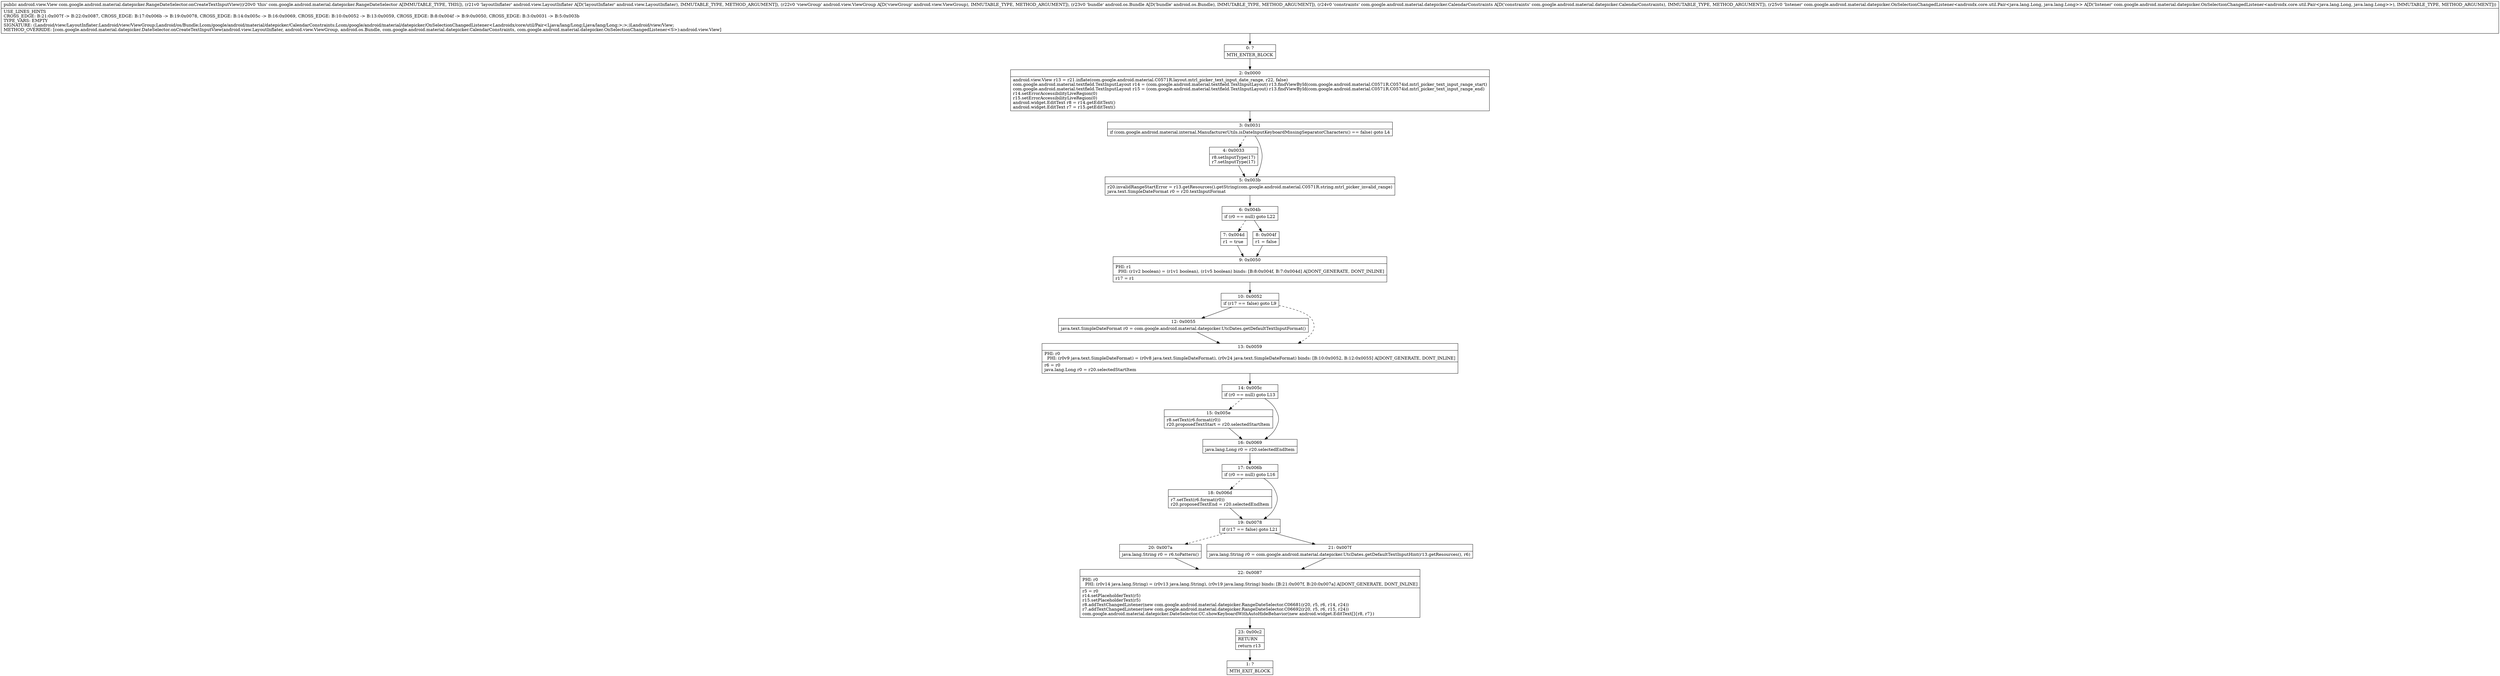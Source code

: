 digraph "CFG forcom.google.android.material.datepicker.RangeDateSelector.onCreateTextInputView(Landroid\/view\/LayoutInflater;Landroid\/view\/ViewGroup;Landroid\/os\/Bundle;Lcom\/google\/android\/material\/datepicker\/CalendarConstraints;Lcom\/google\/android\/material\/datepicker\/OnSelectionChangedListener;)Landroid\/view\/View;" {
Node_0 [shape=record,label="{0\:\ ?|MTH_ENTER_BLOCK\l}"];
Node_2 [shape=record,label="{2\:\ 0x0000|android.view.View r13 = r21.inflate(com.google.android.material.C0571R.layout.mtrl_picker_text_input_date_range, r22, false)\lcom.google.android.material.textfield.TextInputLayout r14 = (com.google.android.material.textfield.TextInputLayout) r13.findViewById(com.google.android.material.C0571R.C0574id.mtrl_picker_text_input_range_start)\lcom.google.android.material.textfield.TextInputLayout r15 = (com.google.android.material.textfield.TextInputLayout) r13.findViewById(com.google.android.material.C0571R.C0574id.mtrl_picker_text_input_range_end)\lr14.setErrorAccessibilityLiveRegion(0)\lr15.setErrorAccessibilityLiveRegion(0)\landroid.widget.EditText r8 = r14.getEditText()\landroid.widget.EditText r7 = r15.getEditText()\l}"];
Node_3 [shape=record,label="{3\:\ 0x0031|if (com.google.android.material.internal.ManufacturerUtils.isDateInputKeyboardMissingSeparatorCharacters() == false) goto L4\l}"];
Node_4 [shape=record,label="{4\:\ 0x0033|r8.setInputType(17)\lr7.setInputType(17)\l}"];
Node_5 [shape=record,label="{5\:\ 0x003b|r20.invalidRangeStartError = r13.getResources().getString(com.google.android.material.C0571R.string.mtrl_picker_invalid_range)\ljava.text.SimpleDateFormat r0 = r20.textInputFormat\l}"];
Node_6 [shape=record,label="{6\:\ 0x004b|if (r0 == null) goto L22\l}"];
Node_7 [shape=record,label="{7\:\ 0x004d|r1 = true\l}"];
Node_9 [shape=record,label="{9\:\ 0x0050|PHI: r1 \l  PHI: (r1v2 boolean) = (r1v1 boolean), (r1v5 boolean) binds: [B:8:0x004f, B:7:0x004d] A[DONT_GENERATE, DONT_INLINE]\l|r17 = r1\l}"];
Node_10 [shape=record,label="{10\:\ 0x0052|if (r17 == false) goto L9\l}"];
Node_12 [shape=record,label="{12\:\ 0x0055|java.text.SimpleDateFormat r0 = com.google.android.material.datepicker.UtcDates.getDefaultTextInputFormat()\l}"];
Node_13 [shape=record,label="{13\:\ 0x0059|PHI: r0 \l  PHI: (r0v9 java.text.SimpleDateFormat) = (r0v8 java.text.SimpleDateFormat), (r0v24 java.text.SimpleDateFormat) binds: [B:10:0x0052, B:12:0x0055] A[DONT_GENERATE, DONT_INLINE]\l|r6 = r0\ljava.lang.Long r0 = r20.selectedStartItem\l}"];
Node_14 [shape=record,label="{14\:\ 0x005c|if (r0 == null) goto L13\l}"];
Node_15 [shape=record,label="{15\:\ 0x005e|r8.setText(r6.format(r0))\lr20.proposedTextStart = r20.selectedStartItem\l}"];
Node_16 [shape=record,label="{16\:\ 0x0069|java.lang.Long r0 = r20.selectedEndItem\l}"];
Node_17 [shape=record,label="{17\:\ 0x006b|if (r0 == null) goto L16\l}"];
Node_18 [shape=record,label="{18\:\ 0x006d|r7.setText(r6.format(r0))\lr20.proposedTextEnd = r20.selectedEndItem\l}"];
Node_19 [shape=record,label="{19\:\ 0x0078|if (r17 == false) goto L21\l}"];
Node_20 [shape=record,label="{20\:\ 0x007a|java.lang.String r0 = r6.toPattern()\l}"];
Node_22 [shape=record,label="{22\:\ 0x0087|PHI: r0 \l  PHI: (r0v14 java.lang.String) = (r0v13 java.lang.String), (r0v19 java.lang.String) binds: [B:21:0x007f, B:20:0x007a] A[DONT_GENERATE, DONT_INLINE]\l|r5 = r0\lr14.setPlaceholderText(r5)\lr15.setPlaceholderText(r5)\lr8.addTextChangedListener(new com.google.android.material.datepicker.RangeDateSelector.C06681(r20, r5, r6, r14, r24))\lr7.addTextChangedListener(new com.google.android.material.datepicker.RangeDateSelector.C06692(r20, r5, r6, r15, r24))\lcom.google.android.material.datepicker.DateSelector.CC.showKeyboardWithAutoHideBehavior(new android.widget.EditText[]\{r8, r7\})\l}"];
Node_23 [shape=record,label="{23\:\ 0x00c2|RETURN\l|return r13\l}"];
Node_1 [shape=record,label="{1\:\ ?|MTH_EXIT_BLOCK\l}"];
Node_21 [shape=record,label="{21\:\ 0x007f|java.lang.String r0 = com.google.android.material.datepicker.UtcDates.getDefaultTextInputHint(r13.getResources(), r6)\l}"];
Node_8 [shape=record,label="{8\:\ 0x004f|r1 = false\l}"];
MethodNode[shape=record,label="{public android.view.View com.google.android.material.datepicker.RangeDateSelector.onCreateTextInputView((r20v0 'this' com.google.android.material.datepicker.RangeDateSelector A[IMMUTABLE_TYPE, THIS]), (r21v0 'layoutInflater' android.view.LayoutInflater A[D('layoutInflater' android.view.LayoutInflater), IMMUTABLE_TYPE, METHOD_ARGUMENT]), (r22v0 'viewGroup' android.view.ViewGroup A[D('viewGroup' android.view.ViewGroup), IMMUTABLE_TYPE, METHOD_ARGUMENT]), (r23v0 'bundle' android.os.Bundle A[D('bundle' android.os.Bundle), IMMUTABLE_TYPE, METHOD_ARGUMENT]), (r24v0 'constraints' com.google.android.material.datepicker.CalendarConstraints A[D('constraints' com.google.android.material.datepicker.CalendarConstraints), IMMUTABLE_TYPE, METHOD_ARGUMENT]), (r25v0 'listener' com.google.android.material.datepicker.OnSelectionChangedListener\<androidx.core.util.Pair\<java.lang.Long, java.lang.Long\>\> A[D('listener' com.google.android.material.datepicker.OnSelectionChangedListener\<androidx.core.util.Pair\<java.lang.Long, java.lang.Long\>\>), IMMUTABLE_TYPE, METHOD_ARGUMENT]))  | USE_LINES_HINTS\lCROSS_EDGE: B:21:0x007f \-\> B:22:0x0087, CROSS_EDGE: B:17:0x006b \-\> B:19:0x0078, CROSS_EDGE: B:14:0x005c \-\> B:16:0x0069, CROSS_EDGE: B:10:0x0052 \-\> B:13:0x0059, CROSS_EDGE: B:8:0x004f \-\> B:9:0x0050, CROSS_EDGE: B:3:0x0031 \-\> B:5:0x003b\lTYPE_VARS: EMPTY\lSIGNATURE: (Landroid\/view\/LayoutInflater;Landroid\/view\/ViewGroup;Landroid\/os\/Bundle;Lcom\/google\/android\/material\/datepicker\/CalendarConstraints;Lcom\/google\/android\/material\/datepicker\/OnSelectionChangedListener\<Landroidx\/core\/util\/Pair\<Ljava\/lang\/Long;Ljava\/lang\/Long;\>;\>;)Landroid\/view\/View;\lMETHOD_OVERRIDE: [com.google.android.material.datepicker.DateSelector.onCreateTextInputView(android.view.LayoutInflater, android.view.ViewGroup, android.os.Bundle, com.google.android.material.datepicker.CalendarConstraints, com.google.android.material.datepicker.OnSelectionChangedListener\<S\>):android.view.View]\l}"];
MethodNode -> Node_0;Node_0 -> Node_2;
Node_2 -> Node_3;
Node_3 -> Node_4[style=dashed];
Node_3 -> Node_5;
Node_4 -> Node_5;
Node_5 -> Node_6;
Node_6 -> Node_7[style=dashed];
Node_6 -> Node_8;
Node_7 -> Node_9;
Node_9 -> Node_10;
Node_10 -> Node_12;
Node_10 -> Node_13[style=dashed];
Node_12 -> Node_13;
Node_13 -> Node_14;
Node_14 -> Node_15[style=dashed];
Node_14 -> Node_16;
Node_15 -> Node_16;
Node_16 -> Node_17;
Node_17 -> Node_18[style=dashed];
Node_17 -> Node_19;
Node_18 -> Node_19;
Node_19 -> Node_20[style=dashed];
Node_19 -> Node_21;
Node_20 -> Node_22;
Node_22 -> Node_23;
Node_23 -> Node_1;
Node_21 -> Node_22;
Node_8 -> Node_9;
}

